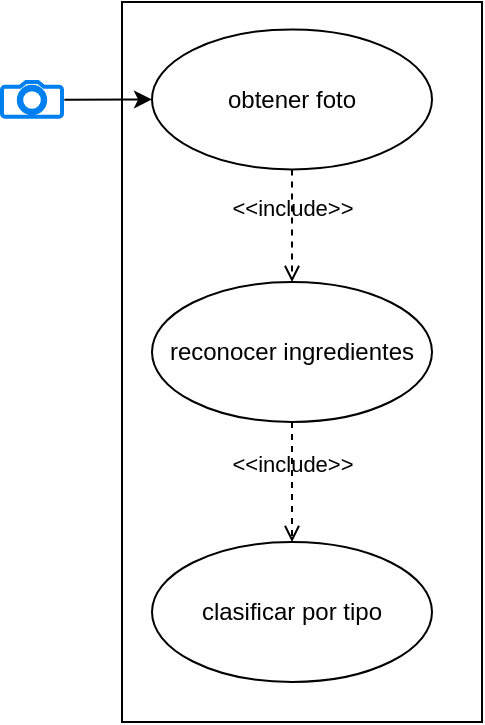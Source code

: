 <mxfile>
    <diagram id="dv6wOPkrv13Tsfi8ol4_" name="Página-1">
        <mxGraphModel dx="382" dy="494" grid="1" gridSize="10" guides="1" tooltips="1" connect="1" arrows="1" fold="1" page="1" pageScale="1" pageWidth="850" pageHeight="1100" math="0" shadow="0">
            <root>
                <mxCell id="0"/>
                <mxCell id="1" parent="0"/>
                <mxCell id="13" value="" style="rounded=0;whiteSpace=wrap;html=1;" parent="1" vertex="1">
                    <mxGeometry x="130" y="110" width="180" height="360" as="geometry"/>
                </mxCell>
                <mxCell id="2" value="" style="html=1;verticalLabelPosition=bottom;align=center;labelBackgroundColor=#ffffff;verticalAlign=top;strokeWidth=2;strokeColor=#0080F0;shadow=0;dashed=0;shape=mxgraph.ios7.icons.camera;" parent="1" vertex="1">
                    <mxGeometry x="70" y="150" width="30" height="17.4" as="geometry"/>
                </mxCell>
                <mxCell id="7" style="edgeStyle=none;html=1;exitX=0;exitY=0.5;exitDx=0;exitDy=0;entryX=1.039;entryY=0.508;entryDx=0;entryDy=0;entryPerimeter=0;startArrow=classic;startFill=1;endArrow=none;endFill=0;" parent="1" source="4" target="2" edge="1">
                    <mxGeometry relative="1" as="geometry"/>
                </mxCell>
                <mxCell id="4" value="obtener foto" style="ellipse;whiteSpace=wrap;html=1;" parent="1" vertex="1">
                    <mxGeometry x="145" y="123.7" width="140" height="70" as="geometry"/>
                </mxCell>
                <mxCell id="5" value="reconocer ingredientes" style="ellipse;whiteSpace=wrap;html=1;" parent="1" vertex="1">
                    <mxGeometry x="145" y="250" width="140" height="70" as="geometry"/>
                </mxCell>
                <mxCell id="10" value="clasificar por tipo" style="ellipse;whiteSpace=wrap;html=1;" parent="1" vertex="1">
                    <mxGeometry x="145" y="380" width="140" height="70" as="geometry"/>
                </mxCell>
                <mxCell id="14" value="&amp;lt;&amp;lt;include&amp;gt;&amp;gt;" style="html=1;verticalAlign=bottom;labelBackgroundColor=none;endArrow=open;endFill=0;dashed=1;entryX=0.5;entryY=0;entryDx=0;entryDy=0;exitX=0.5;exitY=1;exitDx=0;exitDy=0;" parent="1" source="4" target="5" edge="1">
                    <mxGeometry x="-0.006" width="160" relative="1" as="geometry">
                        <mxPoint x="240.0" y="135" as="sourcePoint"/>
                        <mxPoint x="330.0" y="135" as="targetPoint"/>
                        <mxPoint as="offset"/>
                    </mxGeometry>
                </mxCell>
                <mxCell id="15" value="&amp;lt;&amp;lt;include&amp;gt;&amp;gt;" style="html=1;verticalAlign=bottom;labelBackgroundColor=none;endArrow=open;endFill=0;dashed=1;entryX=0.5;entryY=0;entryDx=0;entryDy=0;exitX=0.5;exitY=1;exitDx=0;exitDy=0;" parent="1" source="5" target="10" edge="1">
                    <mxGeometry x="-0.006" width="160" relative="1" as="geometry">
                        <mxPoint x="250.0" y="145" as="sourcePoint"/>
                        <mxPoint x="340.0" y="145" as="targetPoint"/>
                        <mxPoint as="offset"/>
                    </mxGeometry>
                </mxCell>
            </root>
        </mxGraphModel>
    </diagram>
</mxfile>
